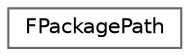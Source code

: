 digraph "Graphical Class Hierarchy"
{
 // INTERACTIVE_SVG=YES
 // LATEX_PDF_SIZE
  bgcolor="transparent";
  edge [fontname=Helvetica,fontsize=10,labelfontname=Helvetica,labelfontsize=10];
  node [fontname=Helvetica,fontsize=10,shape=box,height=0.2,width=0.4];
  rankdir="LR";
  Node0 [id="Node000000",label="FPackagePath",height=0.2,width=0.4,color="grey40", fillcolor="white", style="filled",URL="$df/d6b/classFPackagePath.html",tooltip="Internal class only; not used by blueprints."];
}
